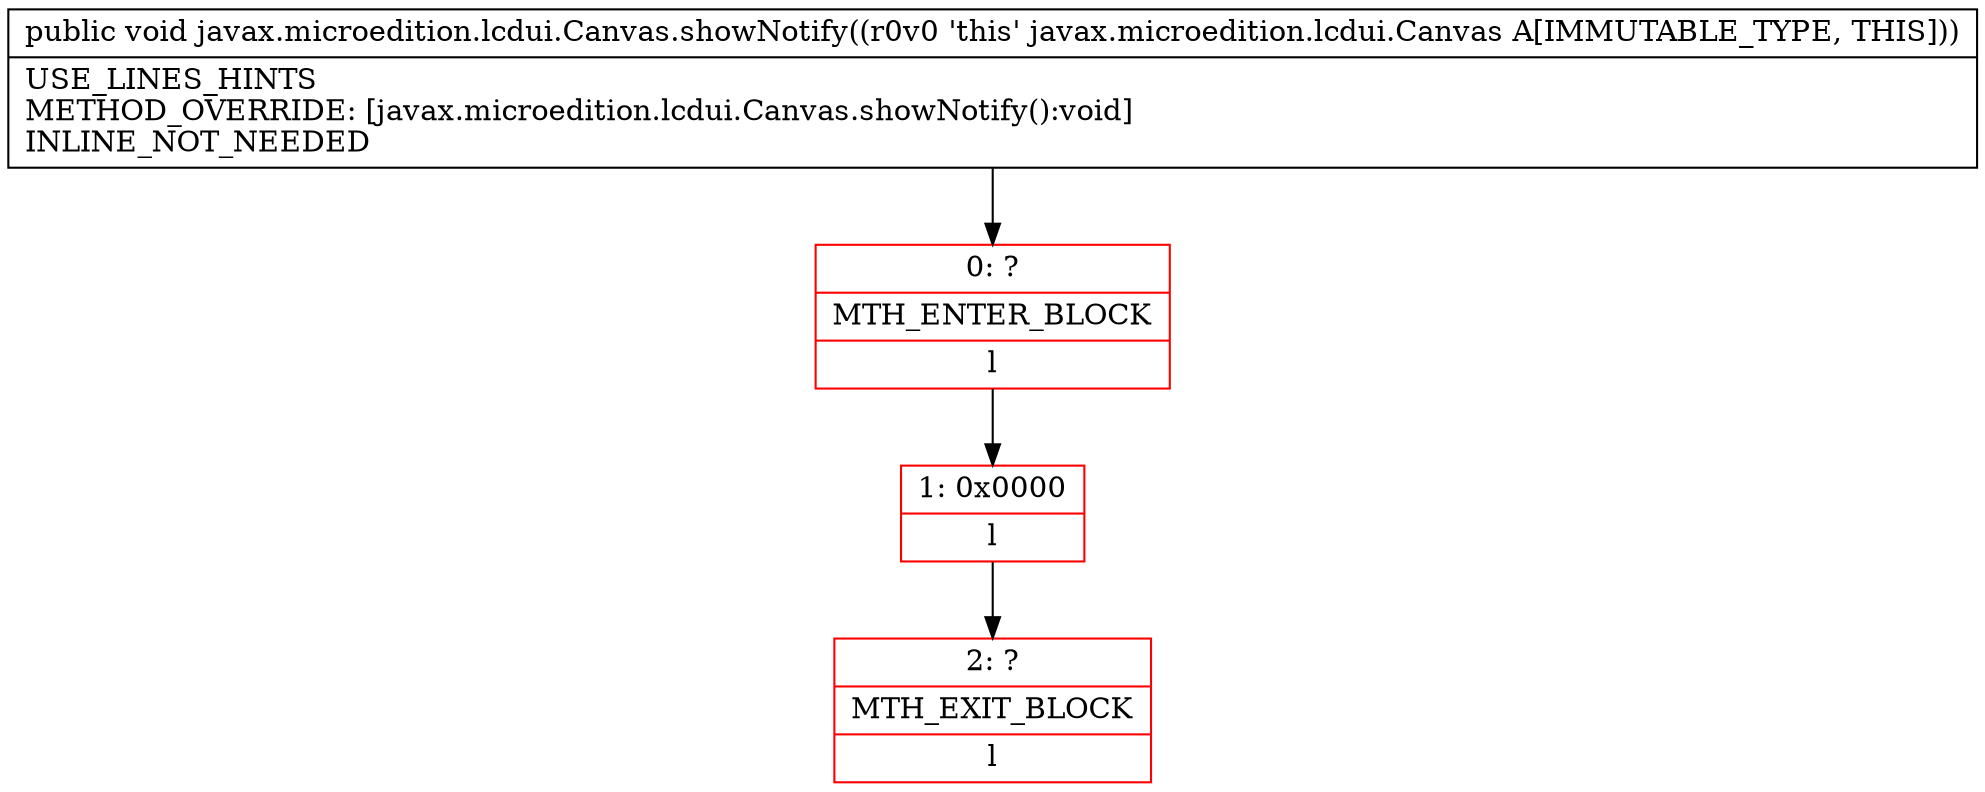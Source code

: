 digraph "CFG forjavax.microedition.lcdui.Canvas.showNotify()V" {
subgraph cluster_Region_640943936 {
label = "R(0)";
node [shape=record,color=blue];
}
Node_0 [shape=record,color=red,label="{0\:\ ?|MTH_ENTER_BLOCK\l|l}"];
Node_1 [shape=record,color=red,label="{1\:\ 0x0000|l}"];
Node_2 [shape=record,color=red,label="{2\:\ ?|MTH_EXIT_BLOCK\l|l}"];
MethodNode[shape=record,label="{public void javax.microedition.lcdui.Canvas.showNotify((r0v0 'this' javax.microedition.lcdui.Canvas A[IMMUTABLE_TYPE, THIS]))  | USE_LINES_HINTS\lMETHOD_OVERRIDE: [javax.microedition.lcdui.Canvas.showNotify():void]\lINLINE_NOT_NEEDED\l}"];
MethodNode -> Node_0;
Node_0 -> Node_1;
Node_1 -> Node_2;
}

